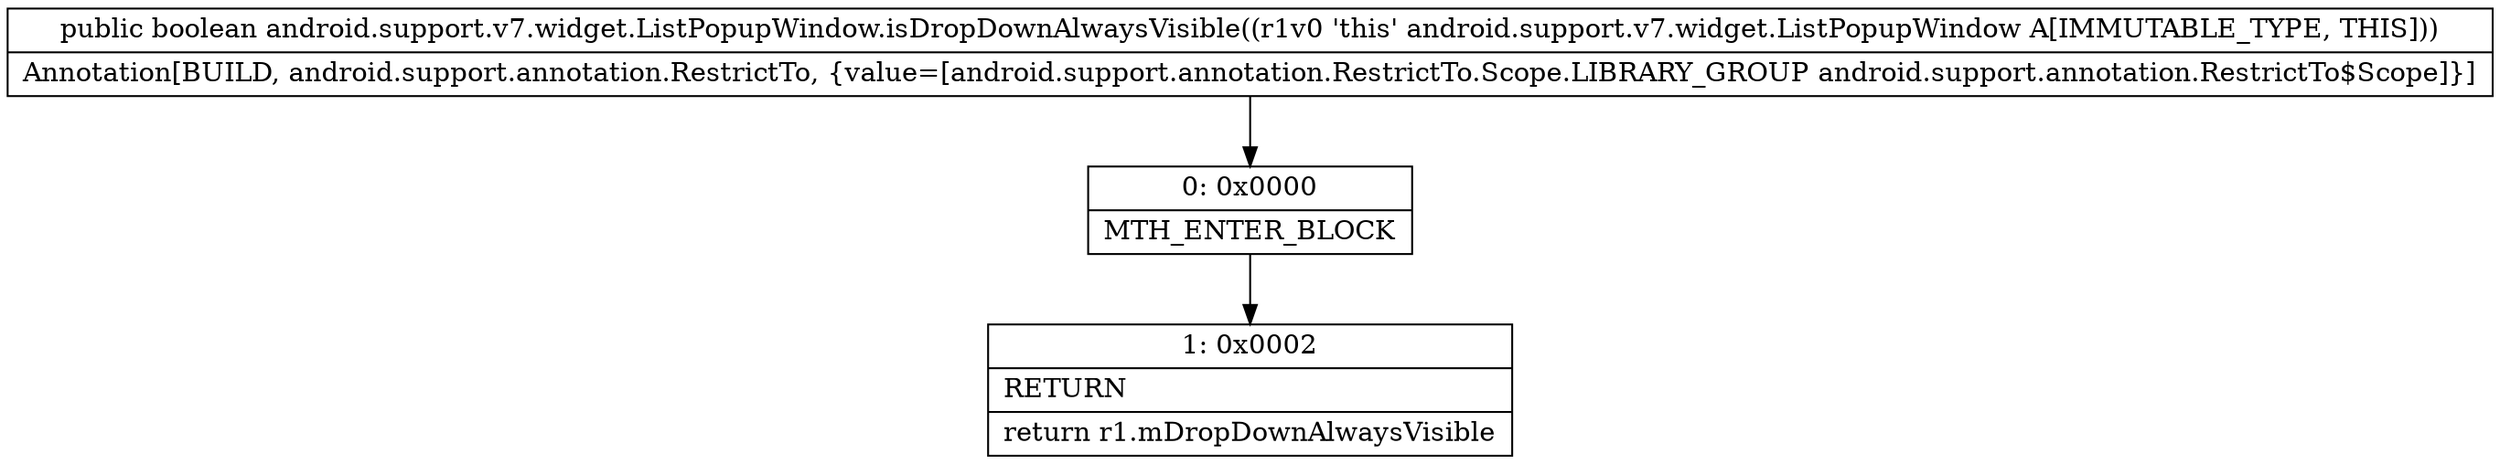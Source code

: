 digraph "CFG forandroid.support.v7.widget.ListPopupWindow.isDropDownAlwaysVisible()Z" {
Node_0 [shape=record,label="{0\:\ 0x0000|MTH_ENTER_BLOCK\l}"];
Node_1 [shape=record,label="{1\:\ 0x0002|RETURN\l|return r1.mDropDownAlwaysVisible\l}"];
MethodNode[shape=record,label="{public boolean android.support.v7.widget.ListPopupWindow.isDropDownAlwaysVisible((r1v0 'this' android.support.v7.widget.ListPopupWindow A[IMMUTABLE_TYPE, THIS]))  | Annotation[BUILD, android.support.annotation.RestrictTo, \{value=[android.support.annotation.RestrictTo.Scope.LIBRARY_GROUP android.support.annotation.RestrictTo$Scope]\}]\l}"];
MethodNode -> Node_0;
Node_0 -> Node_1;
}

